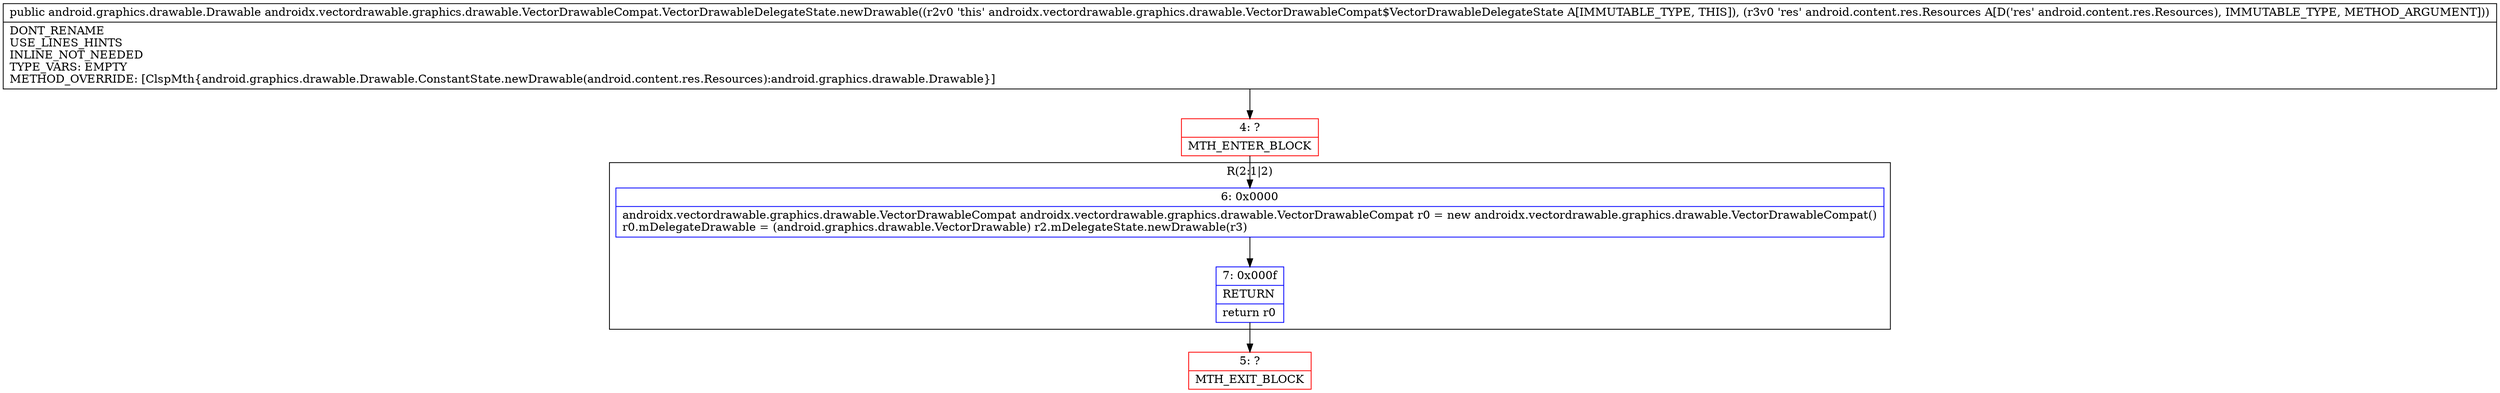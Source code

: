 digraph "CFG forandroidx.vectordrawable.graphics.drawable.VectorDrawableCompat.VectorDrawableDelegateState.newDrawable(Landroid\/content\/res\/Resources;)Landroid\/graphics\/drawable\/Drawable;" {
subgraph cluster_Region_236011794 {
label = "R(2:1|2)";
node [shape=record,color=blue];
Node_6 [shape=record,label="{6\:\ 0x0000|androidx.vectordrawable.graphics.drawable.VectorDrawableCompat androidx.vectordrawable.graphics.drawable.VectorDrawableCompat r0 = new androidx.vectordrawable.graphics.drawable.VectorDrawableCompat()\lr0.mDelegateDrawable = (android.graphics.drawable.VectorDrawable) r2.mDelegateState.newDrawable(r3)\l}"];
Node_7 [shape=record,label="{7\:\ 0x000f|RETURN\l|return r0\l}"];
}
Node_4 [shape=record,color=red,label="{4\:\ ?|MTH_ENTER_BLOCK\l}"];
Node_5 [shape=record,color=red,label="{5\:\ ?|MTH_EXIT_BLOCK\l}"];
MethodNode[shape=record,label="{public android.graphics.drawable.Drawable androidx.vectordrawable.graphics.drawable.VectorDrawableCompat.VectorDrawableDelegateState.newDrawable((r2v0 'this' androidx.vectordrawable.graphics.drawable.VectorDrawableCompat$VectorDrawableDelegateState A[IMMUTABLE_TYPE, THIS]), (r3v0 'res' android.content.res.Resources A[D('res' android.content.res.Resources), IMMUTABLE_TYPE, METHOD_ARGUMENT]))  | DONT_RENAME\lUSE_LINES_HINTS\lINLINE_NOT_NEEDED\lTYPE_VARS: EMPTY\lMETHOD_OVERRIDE: [ClspMth\{android.graphics.drawable.Drawable.ConstantState.newDrawable(android.content.res.Resources):android.graphics.drawable.Drawable\}]\l}"];
MethodNode -> Node_4;Node_6 -> Node_7;
Node_7 -> Node_5;
Node_4 -> Node_6;
}

